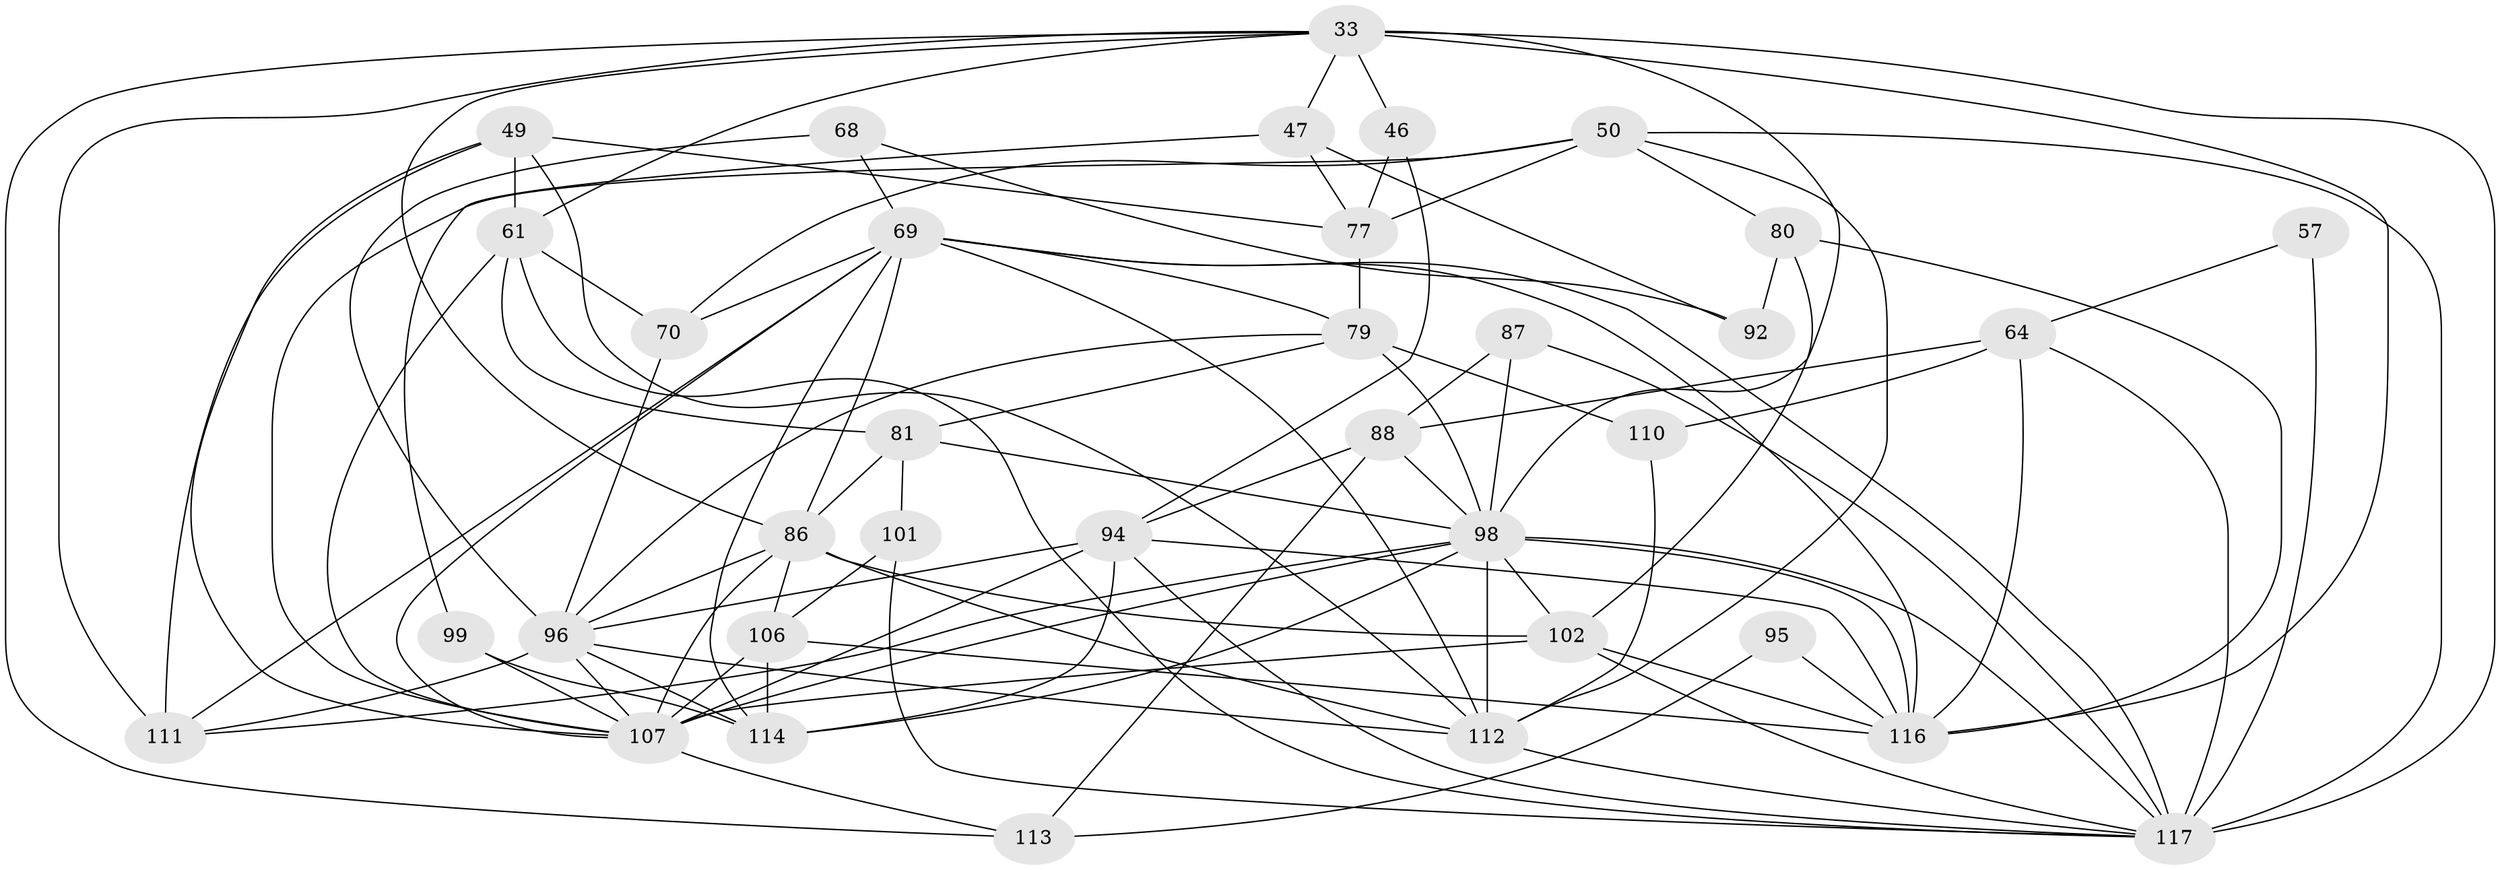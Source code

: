 // original degree distribution, {4: 1.0}
// Generated by graph-tools (version 1.1) at 2025/03/03/04/25 22:03:17]
// undirected, 35 vertices, 101 edges
graph export_dot {
graph [start="1"]
  node [color=gray90,style=filled];
  33 [super="+1+17+10+27"];
  46;
  47;
  49 [super="+14"];
  50 [super="+43+31"];
  57;
  61 [super="+3+4"];
  64 [super="+45"];
  68 [super="+21"];
  69 [super="+25+60"];
  70;
  77 [super="+40"];
  79 [super="+52"];
  80 [super="+32"];
  81 [super="+59"];
  86 [super="+82+76"];
  87;
  88 [super="+6"];
  92;
  94 [super="+84+65"];
  95;
  96 [super="+89"];
  98 [super="+75+93"];
  99;
  101;
  102 [super="+13"];
  106 [super="+104"];
  107 [super="+2+34+23+39+85+62+105+97"];
  110;
  111 [super="+20"];
  112 [super="+44+78+90"];
  113;
  114 [super="+109"];
  116 [super="+74+108+56"];
  117 [super="+29+63+91+115+51+103"];
  33 -- 98;
  33 -- 46;
  33 -- 47;
  33 -- 61 [weight=2];
  33 -- 113;
  33 -- 111;
  33 -- 117 [weight=2];
  33 -- 116 [weight=2];
  33 -- 86;
  46 -- 77 [weight=2];
  46 -- 94;
  47 -- 99;
  47 -- 92;
  47 -- 77;
  49 -- 112;
  49 -- 77;
  49 -- 61 [weight=2];
  49 -- 111;
  49 -- 107;
  50 -- 80;
  50 -- 70;
  50 -- 107 [weight=3];
  50 -- 77;
  50 -- 117;
  50 -- 112 [weight=3];
  57 -- 117 [weight=3];
  57 -- 64;
  61 -- 81;
  61 -- 70;
  61 -- 107;
  61 -- 117;
  64 -- 117;
  64 -- 110;
  64 -- 88;
  64 -- 116 [weight=2];
  68 -- 92;
  68 -- 69 [weight=2];
  68 -- 96 [weight=3];
  69 -- 70;
  69 -- 79 [weight=2];
  69 -- 111 [weight=2];
  69 -- 114 [weight=2];
  69 -- 86 [weight=2];
  69 -- 107 [weight=2];
  69 -- 117 [weight=4];
  69 -- 112 [weight=2];
  69 -- 116;
  70 -- 96;
  77 -- 79;
  79 -- 81;
  79 -- 110 [weight=2];
  79 -- 98;
  79 -- 96;
  80 -- 92 [weight=2];
  80 -- 116;
  80 -- 102 [weight=2];
  81 -- 101 [weight=2];
  81 -- 98;
  81 -- 86;
  86 -- 102;
  86 -- 107 [weight=2];
  86 -- 112;
  86 -- 106;
  86 -- 96;
  87 -- 88 [weight=2];
  87 -- 117;
  87 -- 98;
  88 -- 113;
  88 -- 94;
  88 -- 98;
  94 -- 107 [weight=2];
  94 -- 116;
  94 -- 117;
  94 -- 114 [weight=3];
  94 -- 96;
  95 -- 113;
  95 -- 116 [weight=3];
  96 -- 112;
  96 -- 114;
  96 -- 107 [weight=2];
  96 -- 111;
  98 -- 107 [weight=3];
  98 -- 112 [weight=4];
  98 -- 102;
  98 -- 111;
  98 -- 114;
  98 -- 116 [weight=2];
  98 -- 117;
  99 -- 107;
  99 -- 114 [weight=2];
  101 -- 106;
  101 -- 117;
  102 -- 107 [weight=2];
  102 -- 117 [weight=3];
  102 -- 116;
  106 -- 107 [weight=4];
  106 -- 114 [weight=3];
  106 -- 116;
  107 -- 113;
  110 -- 112;
  112 -- 117;
}
